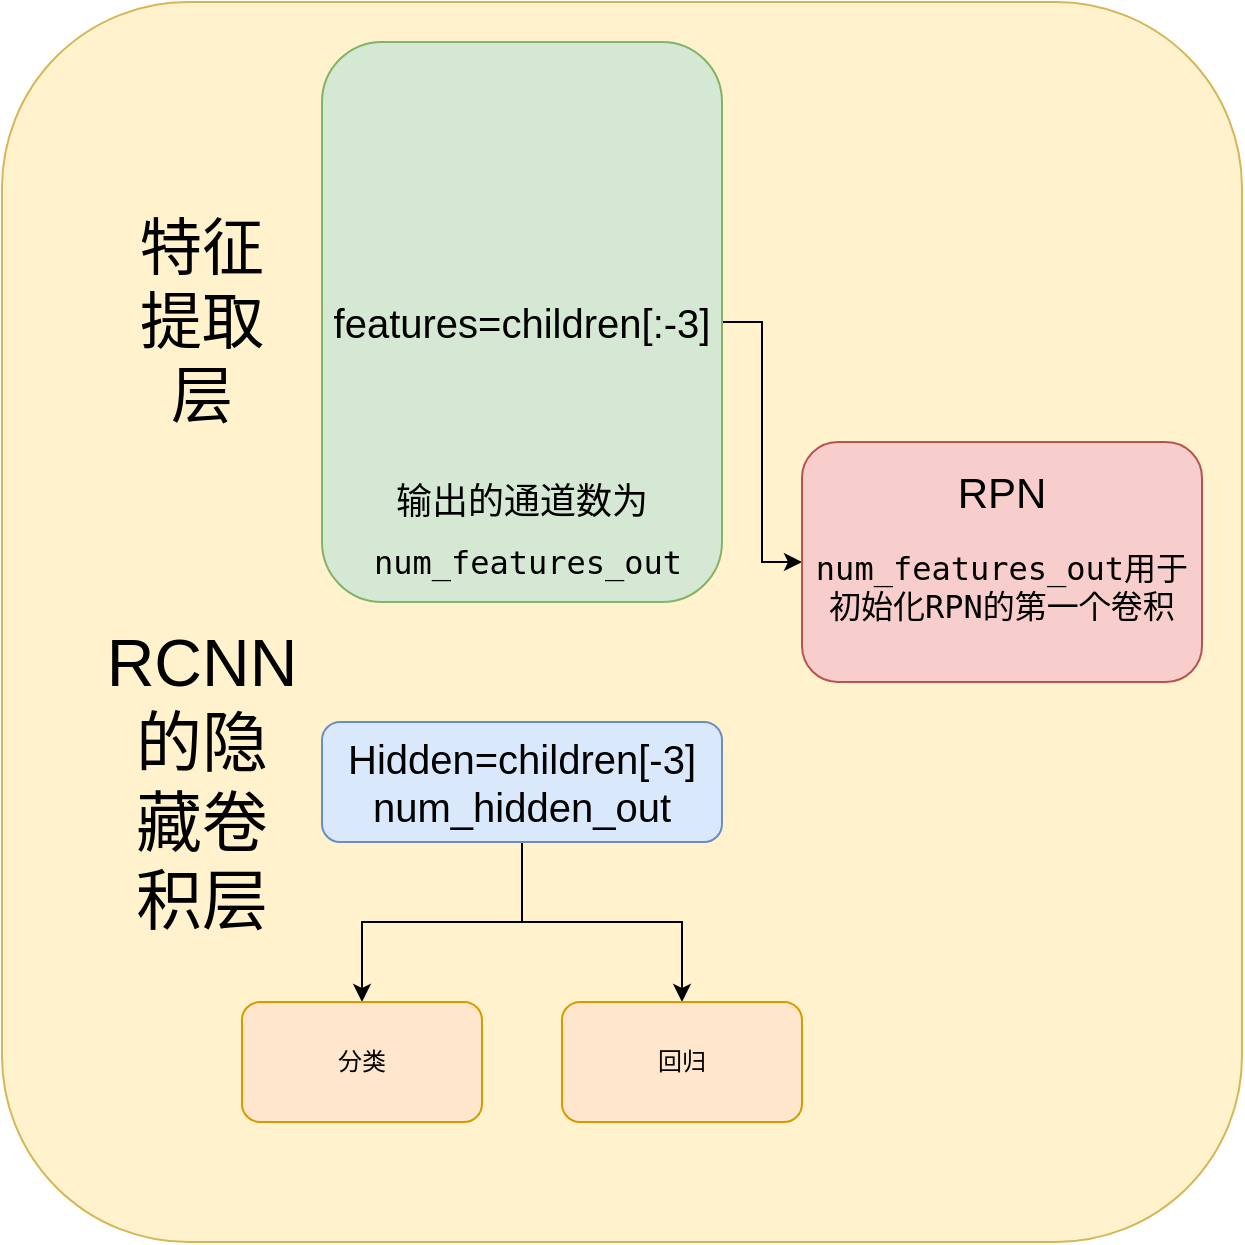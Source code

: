 <mxfile version="13.0.6" type="device"><diagram id="QuZlk8Xvr1-T23fc7WbU" name="Page-1"><mxGraphModel dx="1357" dy="807" grid="1" gridSize="10" guides="1" tooltips="1" connect="1" arrows="1" fold="1" page="1" pageScale="1" pageWidth="850" pageHeight="1100" math="0" shadow="0"><root><mxCell id="0"/><mxCell id="1" parent="0"/><mxCell id="p30-msvwIJPAtBzlidHq-17" value="" style="rounded=1;whiteSpace=wrap;html=1;fillColor=#fff2cc;strokeColor=#d6b656;" vertex="1" parent="1"><mxGeometry x="120" y="60" width="620" height="620" as="geometry"/></mxCell><mxCell id="p30-msvwIJPAtBzlidHq-21" style="edgeStyle=orthogonalEdgeStyle;rounded=0;orthogonalLoop=1;jettySize=auto;html=1;" edge="1" parent="1" source="p30-msvwIJPAtBzlidHq-1" target="p30-msvwIJPAtBzlidHq-18"><mxGeometry relative="1" as="geometry"/></mxCell><mxCell id="p30-msvwIJPAtBzlidHq-1" value="&lt;font style=&quot;font-size: 20px&quot;&gt;features=children[:-3]&lt;/font&gt;" style="rounded=1;whiteSpace=wrap;html=1;fillColor=#d5e8d4;strokeColor=#82b366;" vertex="1" parent="1"><mxGeometry x="280" y="80" width="200" height="280" as="geometry"/></mxCell><mxCell id="p30-msvwIJPAtBzlidHq-9" style="edgeStyle=orthogonalEdgeStyle;rounded=0;orthogonalLoop=1;jettySize=auto;html=1;exitX=0.5;exitY=1;exitDx=0;exitDy=0;entryX=0.5;entryY=0;entryDx=0;entryDy=0;" edge="1" parent="1" source="p30-msvwIJPAtBzlidHq-5" target="p30-msvwIJPAtBzlidHq-7"><mxGeometry relative="1" as="geometry"/></mxCell><mxCell id="p30-msvwIJPAtBzlidHq-10" style="edgeStyle=orthogonalEdgeStyle;rounded=0;orthogonalLoop=1;jettySize=auto;html=1;exitX=0.5;exitY=1;exitDx=0;exitDy=0;entryX=0.5;entryY=0;entryDx=0;entryDy=0;" edge="1" parent="1" source="p30-msvwIJPAtBzlidHq-5" target="p30-msvwIJPAtBzlidHq-8"><mxGeometry relative="1" as="geometry"/></mxCell><mxCell id="p30-msvwIJPAtBzlidHq-5" value="&lt;div style=&quot;font-size: 20px&quot;&gt;&lt;font style=&quot;font-size: 20px&quot;&gt;Hidden=children[-3]&lt;/font&gt;&lt;/div&gt;&lt;div style=&quot;font-size: 20px&quot;&gt;&lt;font style=&quot;font-size: 20px&quot;&gt;num_hidden_out&lt;br&gt;&lt;/font&gt;&lt;/div&gt;" style="rounded=1;whiteSpace=wrap;html=1;fillColor=#dae8fc;strokeColor=#6c8ebf;" vertex="1" parent="1"><mxGeometry x="280" y="420" width="200" height="60" as="geometry"/></mxCell><mxCell id="p30-msvwIJPAtBzlidHq-7" value="分类" style="rounded=1;whiteSpace=wrap;html=1;fillColor=#ffe6cc;strokeColor=#d79b00;" vertex="1" parent="1"><mxGeometry x="240" y="560" width="120" height="60" as="geometry"/></mxCell><mxCell id="p30-msvwIJPAtBzlidHq-8" value="回归" style="rounded=1;whiteSpace=wrap;html=1;fillColor=#ffe6cc;strokeColor=#d79b00;" vertex="1" parent="1"><mxGeometry x="400" y="560" width="120" height="60" as="geometry"/></mxCell><mxCell id="p30-msvwIJPAtBzlidHq-11" value="&lt;font style=&quot;font-size: 18px&quot;&gt;输出的通道数为&lt;/font&gt;" style="text;html=1;strokeColor=none;fillColor=none;align=center;verticalAlign=middle;whiteSpace=wrap;rounded=0;" vertex="1" parent="1"><mxGeometry x="300" y="300" width="160" height="20" as="geometry"/></mxCell><mxCell id="p30-msvwIJPAtBzlidHq-14" value="&lt;pre class=&quot;public-DraftStyleDefault-pre&quot; style=&quot;font-size: 16px&quot;&gt;&lt;pre class=&quot;Editable-styled&quot;&gt;&lt;font style=&quot;font-size: 16px&quot;&gt;&lt;span&gt;&lt;span&gt;num_features_out&lt;/span&gt;&lt;/span&gt;&lt;/font&gt;&lt;/pre&gt;&lt;/pre&gt;" style="text;html=1;strokeColor=none;fillColor=none;align=center;verticalAlign=middle;whiteSpace=wrap;rounded=0;" vertex="1" parent="1"><mxGeometry x="362.5" y="330" width="40" height="20" as="geometry"/></mxCell><mxCell id="p30-msvwIJPAtBzlidHq-15" value="&lt;font style=&quot;font-size: 31px&quot;&gt;特征提取层&lt;/font&gt;" style="text;html=1;strokeColor=none;fillColor=none;align=center;verticalAlign=middle;whiteSpace=wrap;rounded=0;" vertex="1" parent="1"><mxGeometry x="180" y="150" width="80" height="140" as="geometry"/></mxCell><mxCell id="p30-msvwIJPAtBzlidHq-16" value="&lt;font style=&quot;font-size: 33px&quot;&gt;RCNN的隐藏卷积层&lt;/font&gt;" style="text;html=1;strokeColor=none;fillColor=none;align=center;verticalAlign=middle;whiteSpace=wrap;rounded=0;" vertex="1" parent="1"><mxGeometry x="180" y="380" width="80" height="140" as="geometry"/></mxCell><mxCell id="p30-msvwIJPAtBzlidHq-18" value="&lt;div&gt;&lt;font style=&quot;font-size: 21px&quot;&gt;RPN&lt;/font&gt;&lt;/div&gt;&lt;pre class=&quot;public-DraftStyleDefault-pre&quot; style=&quot;font-size: 16px&quot;&gt;&lt;pre class=&quot;Editable-styled&quot;&gt;&lt;font style=&quot;font-size: 16px&quot;&gt;&lt;span&gt;&lt;span&gt;num_features_out用于&lt;br&gt;初始化RPN的第一个卷积&lt;br&gt;&lt;/span&gt;&lt;/span&gt;&lt;/font&gt;&lt;/pre&gt;&lt;/pre&gt;" style="rounded=1;whiteSpace=wrap;html=1;fillColor=#f8cecc;strokeColor=#b85450;" vertex="1" parent="1"><mxGeometry x="520" y="280" width="200" height="120" as="geometry"/></mxCell></root></mxGraphModel></diagram></mxfile>